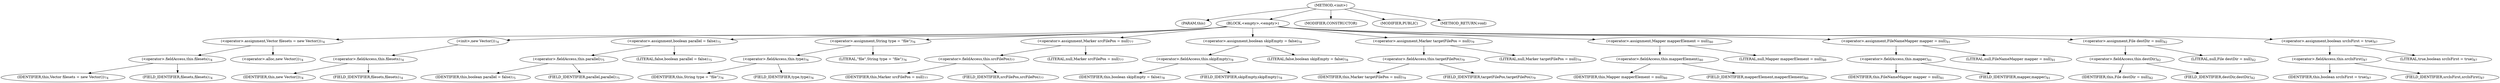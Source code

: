 digraph "&lt;init&gt;" {  
"1038" [label = <(METHOD,&lt;init&gt;)> ]
"1039" [label = <(PARAM,this)> ]
"1040" [label = <(BLOCK,&lt;empty&gt;,&lt;empty&gt;)> ]
"1041" [label = <(&lt;operator&gt;.assignment,Vector filesets = new Vector())<SUB>74</SUB>> ]
"1042" [label = <(&lt;operator&gt;.fieldAccess,this.filesets)<SUB>74</SUB>> ]
"1043" [label = <(IDENTIFIER,this,Vector filesets = new Vector())<SUB>74</SUB>> ]
"1044" [label = <(FIELD_IDENTIFIER,filesets,filesets)<SUB>74</SUB>> ]
"1045" [label = <(&lt;operator&gt;.alloc,new Vector())<SUB>74</SUB>> ]
"1046" [label = <(&lt;init&gt;,new Vector())<SUB>74</SUB>> ]
"1047" [label = <(&lt;operator&gt;.fieldAccess,this.filesets)<SUB>74</SUB>> ]
"1048" [label = <(IDENTIFIER,this,new Vector())<SUB>74</SUB>> ]
"1049" [label = <(FIELD_IDENTIFIER,filesets,filesets)<SUB>74</SUB>> ]
"1050" [label = <(&lt;operator&gt;.assignment,boolean parallel = false)<SUB>75</SUB>> ]
"1051" [label = <(&lt;operator&gt;.fieldAccess,this.parallel)<SUB>75</SUB>> ]
"1052" [label = <(IDENTIFIER,this,boolean parallel = false)<SUB>75</SUB>> ]
"1053" [label = <(FIELD_IDENTIFIER,parallel,parallel)<SUB>75</SUB>> ]
"1054" [label = <(LITERAL,false,boolean parallel = false)<SUB>75</SUB>> ]
"1055" [label = <(&lt;operator&gt;.assignment,String type = &quot;file&quot;)<SUB>76</SUB>> ]
"1056" [label = <(&lt;operator&gt;.fieldAccess,this.type)<SUB>76</SUB>> ]
"1057" [label = <(IDENTIFIER,this,String type = &quot;file&quot;)<SUB>76</SUB>> ]
"1058" [label = <(FIELD_IDENTIFIER,type,type)<SUB>76</SUB>> ]
"1059" [label = <(LITERAL,&quot;file&quot;,String type = &quot;file&quot;)<SUB>76</SUB>> ]
"1060" [label = <(&lt;operator&gt;.assignment,Marker srcFilePos = null)<SUB>77</SUB>> ]
"1061" [label = <(&lt;operator&gt;.fieldAccess,this.srcFilePos)<SUB>77</SUB>> ]
"1062" [label = <(IDENTIFIER,this,Marker srcFilePos = null)<SUB>77</SUB>> ]
"1063" [label = <(FIELD_IDENTIFIER,srcFilePos,srcFilePos)<SUB>77</SUB>> ]
"1064" [label = <(LITERAL,null,Marker srcFilePos = null)<SUB>77</SUB>> ]
"1065" [label = <(&lt;operator&gt;.assignment,boolean skipEmpty = false)<SUB>78</SUB>> ]
"1066" [label = <(&lt;operator&gt;.fieldAccess,this.skipEmpty)<SUB>78</SUB>> ]
"1067" [label = <(IDENTIFIER,this,boolean skipEmpty = false)<SUB>78</SUB>> ]
"1068" [label = <(FIELD_IDENTIFIER,skipEmpty,skipEmpty)<SUB>78</SUB>> ]
"1069" [label = <(LITERAL,false,boolean skipEmpty = false)<SUB>78</SUB>> ]
"1070" [label = <(&lt;operator&gt;.assignment,Marker targetFilePos = null)<SUB>79</SUB>> ]
"1071" [label = <(&lt;operator&gt;.fieldAccess,this.targetFilePos)<SUB>79</SUB>> ]
"1072" [label = <(IDENTIFIER,this,Marker targetFilePos = null)<SUB>79</SUB>> ]
"1073" [label = <(FIELD_IDENTIFIER,targetFilePos,targetFilePos)<SUB>79</SUB>> ]
"1074" [label = <(LITERAL,null,Marker targetFilePos = null)<SUB>79</SUB>> ]
"1075" [label = <(&lt;operator&gt;.assignment,Mapper mapperElement = null)<SUB>80</SUB>> ]
"1076" [label = <(&lt;operator&gt;.fieldAccess,this.mapperElement)<SUB>80</SUB>> ]
"1077" [label = <(IDENTIFIER,this,Mapper mapperElement = null)<SUB>80</SUB>> ]
"1078" [label = <(FIELD_IDENTIFIER,mapperElement,mapperElement)<SUB>80</SUB>> ]
"1079" [label = <(LITERAL,null,Mapper mapperElement = null)<SUB>80</SUB>> ]
"1080" [label = <(&lt;operator&gt;.assignment,FileNameMapper mapper = null)<SUB>81</SUB>> ]
"1081" [label = <(&lt;operator&gt;.fieldAccess,this.mapper)<SUB>81</SUB>> ]
"1082" [label = <(IDENTIFIER,this,FileNameMapper mapper = null)<SUB>81</SUB>> ]
"1083" [label = <(FIELD_IDENTIFIER,mapper,mapper)<SUB>81</SUB>> ]
"1084" [label = <(LITERAL,null,FileNameMapper mapper = null)<SUB>81</SUB>> ]
"1085" [label = <(&lt;operator&gt;.assignment,File destDir = null)<SUB>82</SUB>> ]
"1086" [label = <(&lt;operator&gt;.fieldAccess,this.destDir)<SUB>82</SUB>> ]
"1087" [label = <(IDENTIFIER,this,File destDir = null)<SUB>82</SUB>> ]
"1088" [label = <(FIELD_IDENTIFIER,destDir,destDir)<SUB>82</SUB>> ]
"1089" [label = <(LITERAL,null,File destDir = null)<SUB>82</SUB>> ]
"1090" [label = <(&lt;operator&gt;.assignment,boolean srcIsFirst = true)<SUB>87</SUB>> ]
"1091" [label = <(&lt;operator&gt;.fieldAccess,this.srcIsFirst)<SUB>87</SUB>> ]
"1092" [label = <(IDENTIFIER,this,boolean srcIsFirst = true)<SUB>87</SUB>> ]
"1093" [label = <(FIELD_IDENTIFIER,srcIsFirst,srcIsFirst)<SUB>87</SUB>> ]
"1094" [label = <(LITERAL,true,boolean srcIsFirst = true)<SUB>87</SUB>> ]
"1095" [label = <(MODIFIER,CONSTRUCTOR)> ]
"1096" [label = <(MODIFIER,PUBLIC)> ]
"1097" [label = <(METHOD_RETURN,void)> ]
  "1038" -> "1039" 
  "1038" -> "1040" 
  "1038" -> "1095" 
  "1038" -> "1096" 
  "1038" -> "1097" 
  "1040" -> "1041" 
  "1040" -> "1046" 
  "1040" -> "1050" 
  "1040" -> "1055" 
  "1040" -> "1060" 
  "1040" -> "1065" 
  "1040" -> "1070" 
  "1040" -> "1075" 
  "1040" -> "1080" 
  "1040" -> "1085" 
  "1040" -> "1090" 
  "1041" -> "1042" 
  "1041" -> "1045" 
  "1042" -> "1043" 
  "1042" -> "1044" 
  "1046" -> "1047" 
  "1047" -> "1048" 
  "1047" -> "1049" 
  "1050" -> "1051" 
  "1050" -> "1054" 
  "1051" -> "1052" 
  "1051" -> "1053" 
  "1055" -> "1056" 
  "1055" -> "1059" 
  "1056" -> "1057" 
  "1056" -> "1058" 
  "1060" -> "1061" 
  "1060" -> "1064" 
  "1061" -> "1062" 
  "1061" -> "1063" 
  "1065" -> "1066" 
  "1065" -> "1069" 
  "1066" -> "1067" 
  "1066" -> "1068" 
  "1070" -> "1071" 
  "1070" -> "1074" 
  "1071" -> "1072" 
  "1071" -> "1073" 
  "1075" -> "1076" 
  "1075" -> "1079" 
  "1076" -> "1077" 
  "1076" -> "1078" 
  "1080" -> "1081" 
  "1080" -> "1084" 
  "1081" -> "1082" 
  "1081" -> "1083" 
  "1085" -> "1086" 
  "1085" -> "1089" 
  "1086" -> "1087" 
  "1086" -> "1088" 
  "1090" -> "1091" 
  "1090" -> "1094" 
  "1091" -> "1092" 
  "1091" -> "1093" 
}
